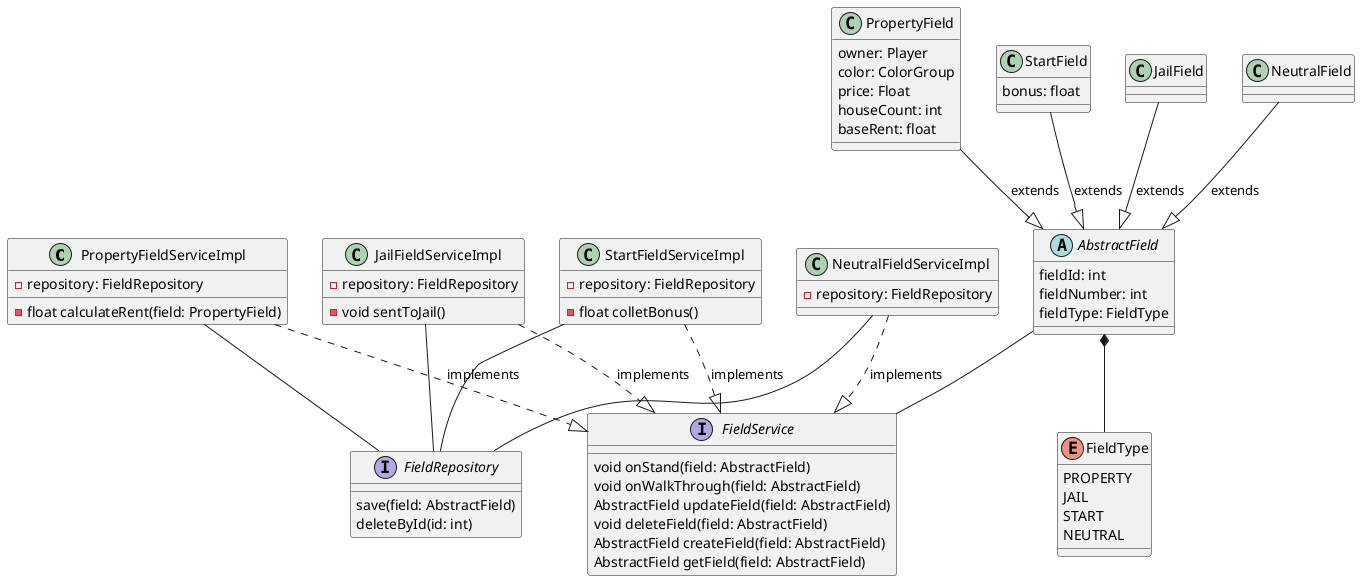 @startuml

PropertyFieldServiceImpl ..|> FieldService : implements
NeutralFieldServiceImpl ..|> FieldService : implements
StartFieldServiceImpl ..|> FieldService : implements
JailFieldServiceImpl ..|> FieldService : implements

PropertyField --|> AbstractField : extends
StartField --|> AbstractField : extends
JailField --|> AbstractField : extends
NeutralField --|> AbstractField : extends

PropertyFieldServiceImpl -- FieldRepository
NeutralFieldServiceImpl -- FieldRepository
StartFieldServiceImpl -- FieldRepository
JailFieldServiceImpl -- FieldRepository

AbstractField *-- FieldType

AbstractField -- FieldService

abstract class AbstractField {
 fieldId: int
 fieldNumber: int
 fieldType: FieldType
}

class PropertyField {
 owner: Player
 color: ColorGroup
 price: Float
 houseCount: int
 baseRent: float
}

class NeutralField {
}

class StartField {
  bonus: float
}

class JailField {
}

enum FieldType {
  PROPERTY
  JAIL
  START
  NEUTRAL
}

interface FieldService {
 void onStand(field: AbstractField)
 void onWalkThrough(field: AbstractField)
 AbstractField updateField(field: AbstractField)
 void deleteField(field: AbstractField)
 AbstractField createField(field: AbstractField)
 AbstractField getField(field: AbstractField)
}

interface FieldRepository {
  save(field: AbstractField)
  deleteById(id: int)
}

class PropertyFieldServiceImpl {
   - repository: FieldRepository
   - float calculateRent(field: PropertyField)
}

class NeutralFieldServiceImpl {
   - repository: FieldRepository
}

class StartFieldServiceImpl {
   - repository: FieldRepository
   - float colletBonus()
}

class JailFieldServiceImpl {
   - repository: FieldRepository
   - void sentToJail()
}

@enduml
